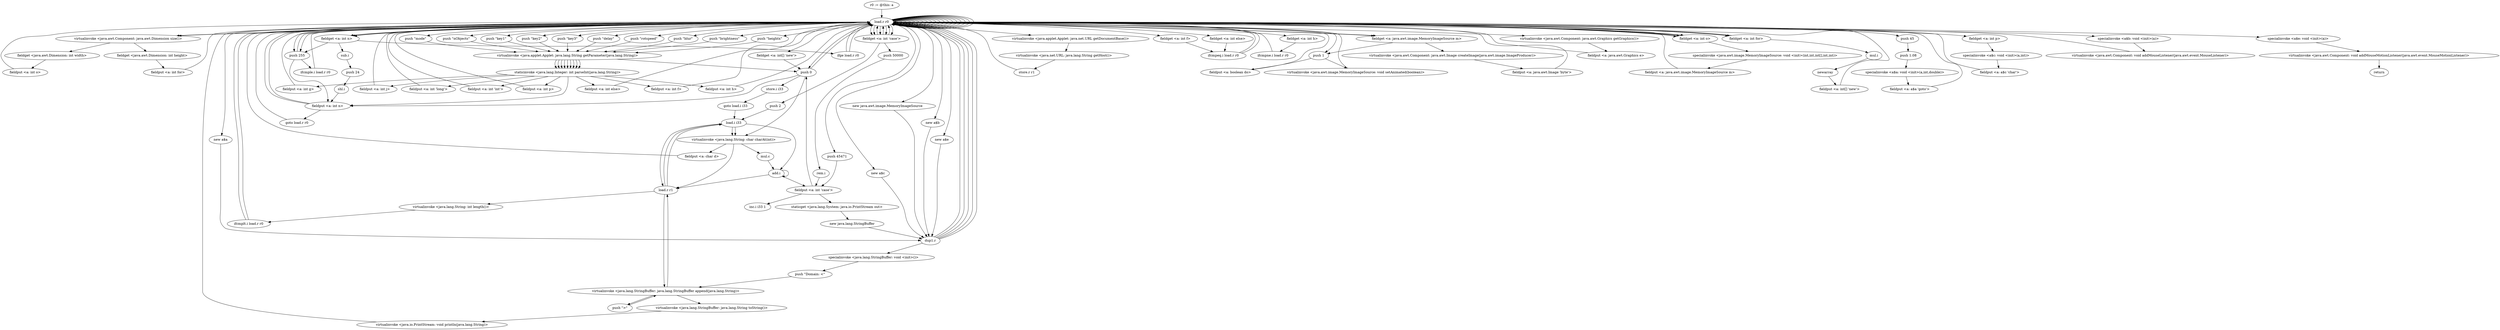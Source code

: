 digraph "" {
    "r0 := @this: a"
    "load.r r0"
    "r0 := @this: a"->"load.r r0";
    "load.r r0"->"load.r r0";
    "virtualinvoke <java.awt.Component: java.awt.Dimension size()>"
    "load.r r0"->"virtualinvoke <java.awt.Component: java.awt.Dimension size()>";
    "fieldget <java.awt.Dimension: int width>"
    "virtualinvoke <java.awt.Component: java.awt.Dimension size()>"->"fieldget <java.awt.Dimension: int width>";
    "fieldput <a: int o>"
    "fieldget <java.awt.Dimension: int width>"->"fieldput <a: int o>";
    "fieldput <a: int o>"->"load.r r0";
    "load.r r0"->"load.r r0";
    "load.r r0"->"virtualinvoke <java.awt.Component: java.awt.Dimension size()>";
    "fieldget <java.awt.Dimension: int height>"
    "virtualinvoke <java.awt.Component: java.awt.Dimension size()>"->"fieldget <java.awt.Dimension: int height>";
    "fieldput <a: int for>"
    "fieldget <java.awt.Dimension: int height>"->"fieldput <a: int for>";
    "fieldput <a: int for>"->"load.r r0";
    "load.r r0"->"load.r r0";
    "push \"delay\""
    "load.r r0"->"push \"delay\"";
    "virtualinvoke <java.applet.Applet: java.lang.String getParameter(java.lang.String)>"
    "push \"delay\""->"virtualinvoke <java.applet.Applet: java.lang.String getParameter(java.lang.String)>";
    "staticinvoke <java.lang.Integer: int parseInt(java.lang.String)>"
    "virtualinvoke <java.applet.Applet: java.lang.String getParameter(java.lang.String)>"->"staticinvoke <java.lang.Integer: int parseInt(java.lang.String)>";
    "fieldput <a: int g>"
    "staticinvoke <java.lang.Integer: int parseInt(java.lang.String)>"->"fieldput <a: int g>";
    "fieldput <a: int g>"->"load.r r0";
    "load.r r0"->"load.r r0";
    "push \"rotspeed\""
    "load.r r0"->"push \"rotspeed\"";
    "push \"rotspeed\""->"virtualinvoke <java.applet.Applet: java.lang.String getParameter(java.lang.String)>";
    "virtualinvoke <java.applet.Applet: java.lang.String getParameter(java.lang.String)>"->"staticinvoke <java.lang.Integer: int parseInt(java.lang.String)>";
    "fieldput <a: int j>"
    "staticinvoke <java.lang.Integer: int parseInt(java.lang.String)>"->"fieldput <a: int j>";
    "fieldput <a: int j>"->"load.r r0";
    "load.r r0"->"load.r r0";
    "push \"blur\""
    "load.r r0"->"push \"blur\"";
    "push \"blur\""->"virtualinvoke <java.applet.Applet: java.lang.String getParameter(java.lang.String)>";
    "virtualinvoke <java.applet.Applet: java.lang.String getParameter(java.lang.String)>"->"staticinvoke <java.lang.Integer: int parseInt(java.lang.String)>";
    "fieldput <a: int n>"
    "staticinvoke <java.lang.Integer: int parseInt(java.lang.String)>"->"fieldput <a: int n>";
    "fieldput <a: int n>"->"load.r r0";
    "fieldget <a: int n>"
    "load.r r0"->"fieldget <a: int n>";
    "ifge load.r r0"
    "fieldget <a: int n>"->"ifge load.r r0";
    "ifge load.r r0"->"load.r r0";
    "push 0"
    "load.r r0"->"push 0";
    "push 0"->"fieldput <a: int n>";
    "goto load.r r0"
    "fieldput <a: int n>"->"goto load.r r0";
    "goto load.r r0"->"load.r r0";
    "push 255"
    "load.r r0"->"push 255";
    "push 255"->"load.r r0";
    "load.r r0"->"fieldget <a: int n>";
    "sub.i"
    "fieldget <a: int n>"->"sub.i";
    "push 24"
    "sub.i"->"push 24";
    "shl.i"
    "push 24"->"shl.i";
    "shl.i"->"fieldput <a: int n>";
    "fieldput <a: int n>"->"load.r r0";
    "load.r r0"->"load.r r0";
    "push \"brightness\""
    "load.r r0"->"push \"brightness\"";
    "push \"brightness\""->"virtualinvoke <java.applet.Applet: java.lang.String getParameter(java.lang.String)>";
    "virtualinvoke <java.applet.Applet: java.lang.String getParameter(java.lang.String)>"->"staticinvoke <java.lang.Integer: int parseInt(java.lang.String)>";
    "fieldput <a: int 'long'>"
    "staticinvoke <java.lang.Integer: int parseInt(java.lang.String)>"->"fieldput <a: int 'long'>";
    "fieldput <a: int 'long'>"->"load.r r0";
    "load.r r0"->"load.r r0";
    "push \"heightx\""
    "load.r r0"->"push \"heightx\"";
    "push \"heightx\""->"virtualinvoke <java.applet.Applet: java.lang.String getParameter(java.lang.String)>";
    "virtualinvoke <java.applet.Applet: java.lang.String getParameter(java.lang.String)>"->"staticinvoke <java.lang.Integer: int parseInt(java.lang.String)>";
    "fieldput <a: int 'int'>"
    "staticinvoke <java.lang.Integer: int parseInt(java.lang.String)>"->"fieldput <a: int 'int'>";
    "fieldput <a: int 'int'>"->"load.r r0";
    "load.r r0"->"load.r r0";
    "push \"mode\""
    "load.r r0"->"push \"mode\"";
    "push \"mode\""->"virtualinvoke <java.applet.Applet: java.lang.String getParameter(java.lang.String)>";
    "virtualinvoke <java.applet.Applet: java.lang.String getParameter(java.lang.String)>"->"push 0";
    "virtualinvoke <java.lang.String: char charAt(int)>"
    "push 0"->"virtualinvoke <java.lang.String: char charAt(int)>";
    "fieldput <a: char d>"
    "virtualinvoke <java.lang.String: char charAt(int)>"->"fieldput <a: char d>";
    "fieldput <a: char d>"->"load.r r0";
    "load.r r0"->"load.r r0";
    "push \"nObjects\""
    "load.r r0"->"push \"nObjects\"";
    "push \"nObjects\""->"virtualinvoke <java.applet.Applet: java.lang.String getParameter(java.lang.String)>";
    "virtualinvoke <java.applet.Applet: java.lang.String getParameter(java.lang.String)>"->"staticinvoke <java.lang.Integer: int parseInt(java.lang.String)>";
    "fieldput <a: int p>"
    "staticinvoke <java.lang.Integer: int parseInt(java.lang.String)>"->"fieldput <a: int p>";
    "fieldput <a: int p>"->"load.r r0";
    "load.r r0"->"load.r r0";
    "push \"key1\""
    "load.r r0"->"push \"key1\"";
    "push \"key1\""->"virtualinvoke <java.applet.Applet: java.lang.String getParameter(java.lang.String)>";
    "virtualinvoke <java.applet.Applet: java.lang.String getParameter(java.lang.String)>"->"staticinvoke <java.lang.Integer: int parseInt(java.lang.String)>";
    "fieldput <a: int else>"
    "staticinvoke <java.lang.Integer: int parseInt(java.lang.String)>"->"fieldput <a: int else>";
    "fieldput <a: int else>"->"load.r r0";
    "load.r r0"->"load.r r0";
    "push \"key2\""
    "load.r r0"->"push \"key2\"";
    "push \"key2\""->"virtualinvoke <java.applet.Applet: java.lang.String getParameter(java.lang.String)>";
    "virtualinvoke <java.applet.Applet: java.lang.String getParameter(java.lang.String)>"->"staticinvoke <java.lang.Integer: int parseInt(java.lang.String)>";
    "fieldput <a: int f>"
    "staticinvoke <java.lang.Integer: int parseInt(java.lang.String)>"->"fieldput <a: int f>";
    "fieldput <a: int f>"->"load.r r0";
    "load.r r0"->"load.r r0";
    "push \"key3\""
    "load.r r0"->"push \"key3\"";
    "push \"key3\""->"virtualinvoke <java.applet.Applet: java.lang.String getParameter(java.lang.String)>";
    "virtualinvoke <java.applet.Applet: java.lang.String getParameter(java.lang.String)>"->"staticinvoke <java.lang.Integer: int parseInt(java.lang.String)>";
    "fieldput <a: int h>"
    "staticinvoke <java.lang.Integer: int parseInt(java.lang.String)>"->"fieldput <a: int h>";
    "fieldput <a: int h>"->"load.r r0";
    "virtualinvoke <java.applet.Applet: java.net.URL getDocumentBase()>"
    "load.r r0"->"virtualinvoke <java.applet.Applet: java.net.URL getDocumentBase()>";
    "virtualinvoke <java.net.URL: java.lang.String getHost()>"
    "virtualinvoke <java.applet.Applet: java.net.URL getDocumentBase()>"->"virtualinvoke <java.net.URL: java.lang.String getHost()>";
    "store.r r1"
    "virtualinvoke <java.net.URL: java.lang.String getHost()>"->"store.r r1";
    "store.r r1"->"load.r r0";
    "push 45471"
    "load.r r0"->"push 45471";
    "fieldput <a: int 'case'>"
    "push 45471"->"fieldput <a: int 'case'>";
    "fieldput <a: int 'case'>"->"push 0";
    "store.i i33"
    "push 0"->"store.i i33";
    "goto load.i i33"
    "store.i i33"->"goto load.i i33";
    "load.i i33"
    "goto load.i i33"->"load.i i33";
    "load.r r1"
    "load.i i33"->"load.r r1";
    "virtualinvoke <java.lang.String: int length()>"
    "load.r r1"->"virtualinvoke <java.lang.String: int length()>";
    "ifcmplt.i load.r r0"
    "virtualinvoke <java.lang.String: int length()>"->"ifcmplt.i load.r r0";
    "ifcmplt.i load.r r0"->"load.r r0";
    "load.r r0"->"load.r r0";
    "fieldget <a: int 'case'>"
    "load.r r0"->"fieldget <a: int 'case'>";
    "push 50000"
    "fieldget <a: int 'case'>"->"push 50000";
    "rem.i"
    "push 50000"->"rem.i";
    "rem.i"->"fieldput <a: int 'case'>";
    "staticget <java.lang.System: java.io.PrintStream out>"
    "fieldput <a: int 'case'>"->"staticget <java.lang.System: java.io.PrintStream out>";
    "new java.lang.StringBuffer"
    "staticget <java.lang.System: java.io.PrintStream out>"->"new java.lang.StringBuffer";
    "dup1.r"
    "new java.lang.StringBuffer"->"dup1.r";
    "specialinvoke <java.lang.StringBuffer: void <init>()>"
    "dup1.r"->"specialinvoke <java.lang.StringBuffer: void <init>()>";
    "push \"Domain: <\""
    "specialinvoke <java.lang.StringBuffer: void <init>()>"->"push \"Domain: <\"";
    "virtualinvoke <java.lang.StringBuffer: java.lang.StringBuffer append(java.lang.String)>"
    "push \"Domain: <\""->"virtualinvoke <java.lang.StringBuffer: java.lang.StringBuffer append(java.lang.String)>";
    "virtualinvoke <java.lang.StringBuffer: java.lang.StringBuffer append(java.lang.String)>"->"load.r r1";
    "load.r r1"->"virtualinvoke <java.lang.StringBuffer: java.lang.StringBuffer append(java.lang.String)>";
    "push \">\""
    "virtualinvoke <java.lang.StringBuffer: java.lang.StringBuffer append(java.lang.String)>"->"push \">\"";
    "push \">\""->"virtualinvoke <java.lang.StringBuffer: java.lang.StringBuffer append(java.lang.String)>";
    "virtualinvoke <java.lang.StringBuffer: java.lang.String toString()>"
    "virtualinvoke <java.lang.StringBuffer: java.lang.StringBuffer append(java.lang.String)>"->"virtualinvoke <java.lang.StringBuffer: java.lang.String toString()>";
    "virtualinvoke <java.io.PrintStream: void println(java.lang.String)>"
    "virtualinvoke <java.lang.StringBuffer: java.lang.String toString()>"->"virtualinvoke <java.io.PrintStream: void println(java.lang.String)>";
    "virtualinvoke <java.io.PrintStream: void println(java.lang.String)>"->"load.r r0";
    "load.r r0"->"fieldget <a: int 'case'>";
    "fieldget <a: int 'case'>"->"load.r r0";
    "fieldget <a: int else>"
    "load.r r0"->"fieldget <a: int else>";
    "ifcmpeq.i load.r r0"
    "fieldget <a: int else>"->"ifcmpeq.i load.r r0";
    "ifcmpeq.i load.r r0"->"load.r r0";
    "load.r r0"->"fieldget <a: int 'case'>";
    "fieldget <a: int 'case'>"->"load.r r0";
    "fieldget <a: int f>"
    "load.r r0"->"fieldget <a: int f>";
    "fieldget <a: int f>"->"ifcmpeq.i load.r r0";
    "ifcmpeq.i load.r r0"->"load.r r0";
    "load.r r0"->"fieldget <a: int 'case'>";
    "fieldget <a: int 'case'>"->"load.r r0";
    "fieldget <a: int h>"
    "load.r r0"->"fieldget <a: int h>";
    "ifcmpne.i load.r r0"
    "fieldget <a: int h>"->"ifcmpne.i load.r r0";
    "ifcmpne.i load.r r0"->"load.r r0";
    "push 1"
    "load.r r0"->"push 1";
    "fieldput <a: boolean do>"
    "push 1"->"fieldput <a: boolean do>";
    "fieldput <a: boolean do>"->"load.r r0";
    "load.r r0"->"load.r r0";
    "virtualinvoke <java.awt.Component: java.awt.Graphics getGraphics()>"
    "load.r r0"->"virtualinvoke <java.awt.Component: java.awt.Graphics getGraphics()>";
    "fieldput <a: java.awt.Graphics e>"
    "virtualinvoke <java.awt.Component: java.awt.Graphics getGraphics()>"->"fieldput <a: java.awt.Graphics e>";
    "fieldput <a: java.awt.Graphics e>"->"load.r r0";
    "load.r r0"->"load.r r0";
    "fieldget <a: int o>"
    "load.r r0"->"fieldget <a: int o>";
    "fieldget <a: int o>"->"load.r r0";
    "fieldget <a: int for>"
    "load.r r0"->"fieldget <a: int for>";
    "mul.i"
    "fieldget <a: int for>"->"mul.i";
    "newarray"
    "mul.i"->"newarray";
    "fieldput <a: int[] 'new'>"
    "newarray"->"fieldput <a: int[] 'new'>";
    "fieldput <a: int[] 'new'>"->"load.r r0";
    "new a$a"
    "load.r r0"->"new a$a";
    "new a$a"->"dup1.r";
    "dup1.r"->"load.r r0";
    "push 45"
    "load.r r0"->"push 45";
    "push 1.08"
    "push 45"->"push 1.08";
    "specialinvoke <a$a: void <init>(a,int,double)>"
    "push 1.08"->"specialinvoke <a$a: void <init>(a,int,double)>";
    "fieldput <a: a$a 'goto'>"
    "specialinvoke <a$a: void <init>(a,int,double)>"->"fieldput <a: a$a 'goto'>";
    "fieldput <a: a$a 'goto'>"->"load.r r0";
    "new a$c"
    "load.r r0"->"new a$c";
    "new a$c"->"dup1.r";
    "dup1.r"->"load.r r0";
    "load.r r0"->"load.r r0";
    "fieldget <a: int p>"
    "load.r r0"->"fieldget <a: int p>";
    "specialinvoke <a$c: void <init>(a,int)>"
    "fieldget <a: int p>"->"specialinvoke <a$c: void <init>(a,int)>";
    "fieldput <a: a$c 'char'>"
    "specialinvoke <a$c: void <init>(a,int)>"->"fieldput <a: a$c 'char'>";
    "fieldput <a: a$c 'char'>"->"load.r r0";
    "new java.awt.image.MemoryImageSource"
    "load.r r0"->"new java.awt.image.MemoryImageSource";
    "new java.awt.image.MemoryImageSource"->"dup1.r";
    "dup1.r"->"load.r r0";
    "load.r r0"->"fieldget <a: int o>";
    "fieldget <a: int o>"->"load.r r0";
    "load.r r0"->"fieldget <a: int for>";
    "fieldget <a: int for>"->"load.r r0";
    "fieldget <a: int[] 'new'>"
    "load.r r0"->"fieldget <a: int[] 'new'>";
    "fieldget <a: int[] 'new'>"->"push 0";
    "push 0"->"load.r r0";
    "load.r r0"->"fieldget <a: int o>";
    "specialinvoke <java.awt.image.MemoryImageSource: void <init>(int,int,int[],int,int)>"
    "fieldget <a: int o>"->"specialinvoke <java.awt.image.MemoryImageSource: void <init>(int,int,int[],int,int)>";
    "fieldput <a: java.awt.image.MemoryImageSource m>"
    "specialinvoke <java.awt.image.MemoryImageSource: void <init>(int,int,int[],int,int)>"->"fieldput <a: java.awt.image.MemoryImageSource m>";
    "fieldput <a: java.awt.image.MemoryImageSource m>"->"load.r r0";
    "fieldget <a: java.awt.image.MemoryImageSource m>"
    "load.r r0"->"fieldget <a: java.awt.image.MemoryImageSource m>";
    "fieldget <a: java.awt.image.MemoryImageSource m>"->"push 1";
    "virtualinvoke <java.awt.image.MemoryImageSource: void setAnimated(boolean)>"
    "push 1"->"virtualinvoke <java.awt.image.MemoryImageSource: void setAnimated(boolean)>";
    "virtualinvoke <java.awt.image.MemoryImageSource: void setAnimated(boolean)>"->"load.r r0";
    "load.r r0"->"load.r r0";
    "load.r r0"->"load.r r0";
    "load.r r0"->"fieldget <a: java.awt.image.MemoryImageSource m>";
    "virtualinvoke <java.awt.Component: java.awt.Image createImage(java.awt.image.ImageProducer)>"
    "fieldget <a: java.awt.image.MemoryImageSource m>"->"virtualinvoke <java.awt.Component: java.awt.Image createImage(java.awt.image.ImageProducer)>";
    "fieldput <a: java.awt.Image 'byte'>"
    "virtualinvoke <java.awt.Component: java.awt.Image createImage(java.awt.image.ImageProducer)>"->"fieldput <a: java.awt.Image 'byte'>";
    "fieldput <a: java.awt.Image 'byte'>"->"load.r r0";
    "new a$b"
    "load.r r0"->"new a$b";
    "new a$b"->"dup1.r";
    "dup1.r"->"load.r r0";
    "specialinvoke <a$b: void <init>(a)>"
    "load.r r0"->"specialinvoke <a$b: void <init>(a)>";
    "virtualinvoke <java.awt.Component: void addMouseListener(java.awt.event.MouseListener)>"
    "specialinvoke <a$b: void <init>(a)>"->"virtualinvoke <java.awt.Component: void addMouseListener(java.awt.event.MouseListener)>";
    "virtualinvoke <java.awt.Component: void addMouseListener(java.awt.event.MouseListener)>"->"load.r r0";
    "new a$e"
    "load.r r0"->"new a$e";
    "new a$e"->"dup1.r";
    "dup1.r"->"load.r r0";
    "specialinvoke <a$e: void <init>(a)>"
    "load.r r0"->"specialinvoke <a$e: void <init>(a)>";
    "virtualinvoke <java.awt.Component: void addMouseMotionListener(java.awt.event.MouseMotionListener)>"
    "specialinvoke <a$e: void <init>(a)>"->"virtualinvoke <java.awt.Component: void addMouseMotionListener(java.awt.event.MouseMotionListener)>";
    "return"
    "virtualinvoke <java.awt.Component: void addMouseMotionListener(java.awt.event.MouseMotionListener)>"->"return";
    "ifcmplt.i load.r r0"->"load.r r0";
    "load.r r0"->"load.r r0";
    "load.r r0"->"fieldget <a: int 'case'>";
    "push 2"
    "fieldget <a: int 'case'>"->"push 2";
    "push 2"->"load.i i33";
    "add.i"
    "load.i i33"->"add.i";
    "add.i"->"load.r r1";
    "load.r r1"->"load.i i33";
    "load.i i33"->"virtualinvoke <java.lang.String: char charAt(int)>";
    "virtualinvoke <java.lang.String: char charAt(int)>"->"load.r r1";
    "load.r r1"->"load.i i33";
    "load.i i33"->"virtualinvoke <java.lang.String: char charAt(int)>";
    "mul.c"
    "virtualinvoke <java.lang.String: char charAt(int)>"->"mul.c";
    "mul.c"->"add.i";
    "add.i"->"add.i";
    "add.i"->"fieldput <a: int 'case'>";
    "inc.i i33 1"
    "fieldput <a: int 'case'>"->"inc.i i33 1";
    "ifge load.r r0"->"load.r r0";
    "load.r r0"->"fieldget <a: int n>";
    "fieldget <a: int n>"->"push 255";
    "ifcmple.i load.r r0"
    "push 255"->"ifcmple.i load.r r0";
    "ifcmple.i load.r r0"->"load.r r0";
    "load.r r0"->"push 255";
    "push 255"->"fieldput <a: int n>";
}
